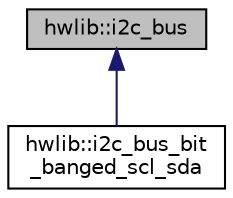 digraph "hwlib::i2c_bus"
{
  edge [fontname="Helvetica",fontsize="10",labelfontname="Helvetica",labelfontsize="10"];
  node [fontname="Helvetica",fontsize="10",shape=record];
  Node0 [label="hwlib::i2c_bus",height=0.2,width=0.4,color="black", fillcolor="grey75", style="filled", fontcolor="black"];
  Node0 -> Node1 [dir="back",color="midnightblue",fontsize="10",style="solid",fontname="Helvetica"];
  Node1 [label="hwlib::i2c_bus_bit\l_banged_scl_sda",height=0.2,width=0.4,color="black", fillcolor="white", style="filled",URL="$classhwlib_1_1i2c__bus__bit__banged__scl__sda.html"];
}
